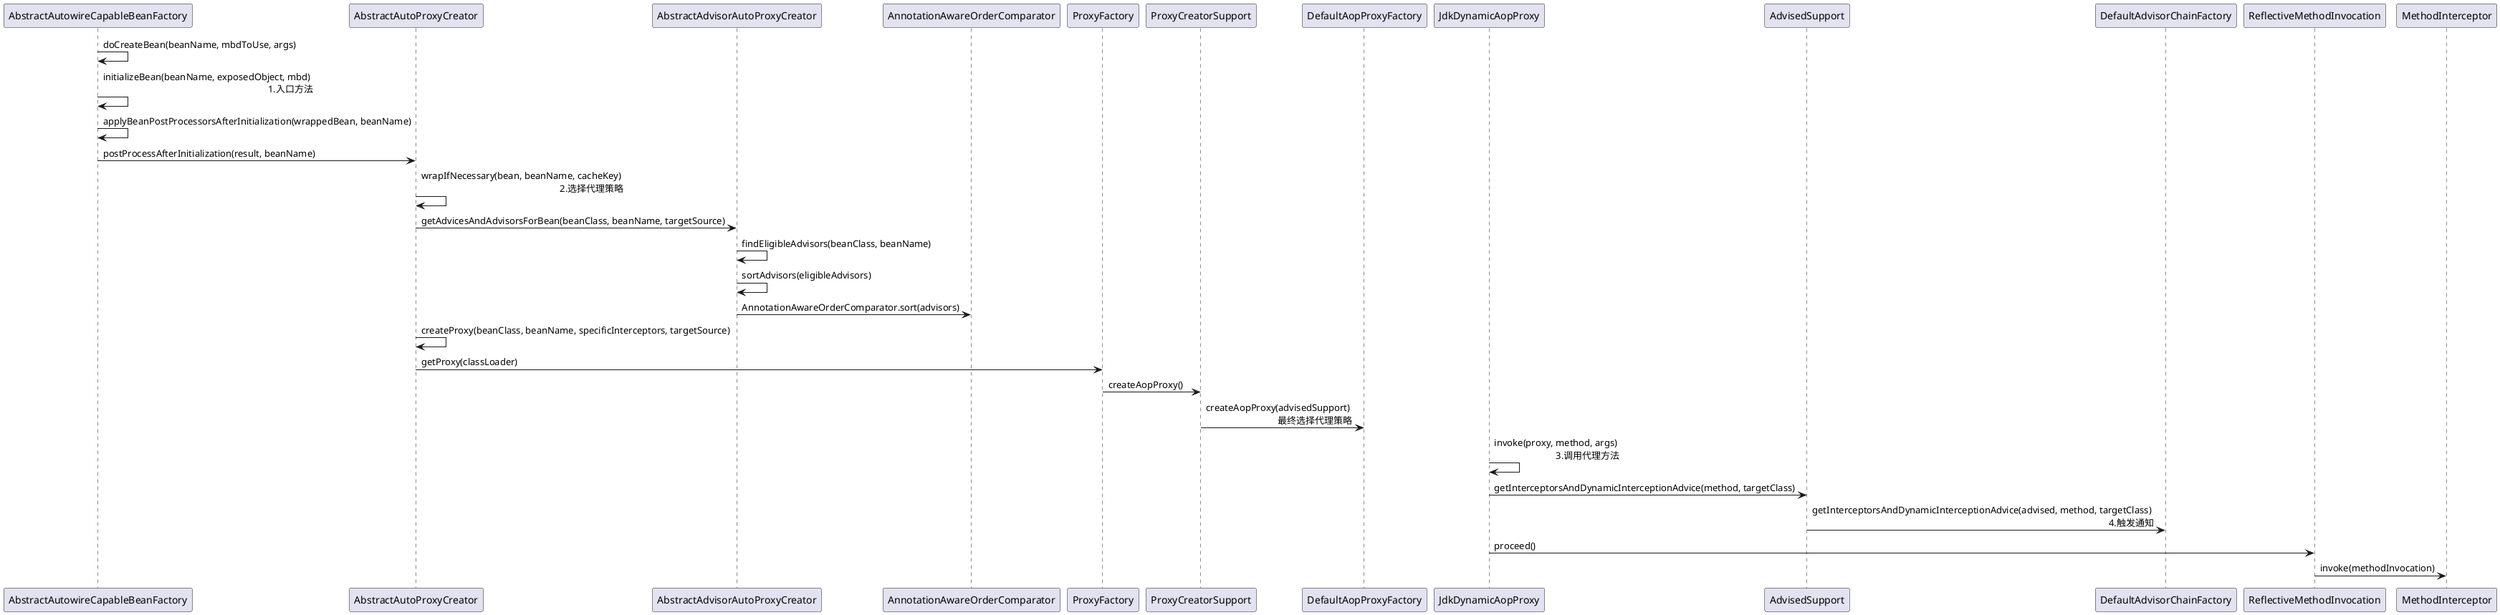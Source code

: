 @startuml

AbstractAutowireCapableBeanFactory -> AbstractAutowireCapableBeanFactory: doCreateBean(beanName, mbdToUse, args)
AbstractAutowireCapableBeanFactory -> AbstractAutowireCapableBeanFactory: initializeBean(beanName, exposedObject, mbd) \r 1.入口方法
AbstractAutowireCapableBeanFactory -> AbstractAutowireCapableBeanFactory: applyBeanPostProcessorsAfterInitialization(wrappedBean, beanName)
AbstractAutowireCapableBeanFactory -> AbstractAutoProxyCreator: postProcessAfterInitialization(result, beanName)
AbstractAutoProxyCreator -> AbstractAutoProxyCreator: wrapIfNecessary(bean, beanName, cacheKey) \r 2.选择代理策略
AbstractAutoProxyCreator -> AbstractAdvisorAutoProxyCreator: getAdvicesAndAdvisorsForBean(beanClass, beanName, targetSource)
AbstractAdvisorAutoProxyCreator -> AbstractAdvisorAutoProxyCreator: findEligibleAdvisors(beanClass, beanName)
AbstractAdvisorAutoProxyCreator -> AbstractAdvisorAutoProxyCreator: sortAdvisors(eligibleAdvisors)
AbstractAdvisorAutoProxyCreator -> AnnotationAwareOrderComparator: AnnotationAwareOrderComparator.sort(advisors)

AbstractAutoProxyCreator -> AbstractAutoProxyCreator: createProxy(beanClass, beanName, specificInterceptors, targetSource)
AbstractAutoProxyCreator -> ProxyFactory: getProxy(classLoader)
ProxyFactory -> ProxyCreatorSupport: createAopProxy()
ProxyCreatorSupport -> DefaultAopProxyFactory: createAopProxy(advisedSupport) \r 最终选择代理策略
JdkDynamicAopProxy -> JdkDynamicAopProxy: invoke(proxy, method, args) \r 3.调用代理方法
JdkDynamicAopProxy -> AdvisedSupport: getInterceptorsAndDynamicInterceptionAdvice(method, targetClass)
AdvisedSupport -> DefaultAdvisorChainFactory: getInterceptorsAndDynamicInterceptionAdvice(advised, method, targetClass) \r 4.触发通知
JdkDynamicAopProxy -> ReflectiveMethodInvocation: proceed()
ReflectiveMethodInvocation -> MethodInterceptor: invoke(methodInvocation)

@enduml